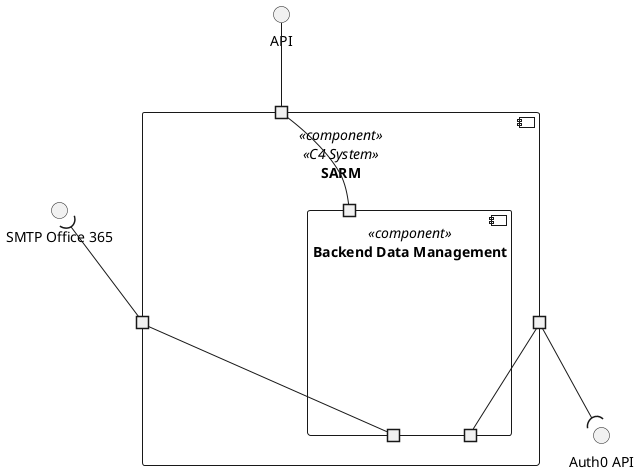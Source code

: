 @startuml logic-view
top to bottom direction

interface "API" as API
interface "Auth0 API" as A0API
interface "SMTP Office 365" as SMTP_Office_365

component "SARM" <<component>> <<C4 System>> {
    portin " " as SARMPI
    portout " " as SARMPO1
    portout " " as SARMPO2

    component "Backend Data Management" <<component>> {
        portin " " as BackendPI
        portout " " as BackendPO1
        portout " " as BackendPO2
    }

}

API -- SARMPI
SARMPO1 --( A0API
SARMPI -- BackendPI
SARMPO1 -- BackendPO1

SARMPO2 -- BackendPO2
SARMPO2 -u-( SMTP_Office_365

@enduml